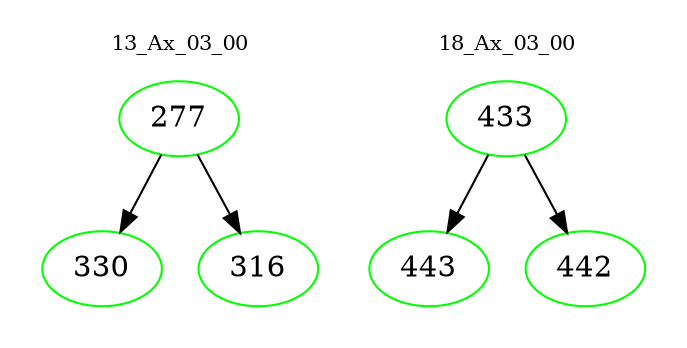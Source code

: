 digraph{
subgraph cluster_0 {
color = white
label = "13_Ax_03_00";
fontsize=10;
T0_277 [label="277", color="green"]
T0_277 -> T0_330 [color="black"]
T0_330 [label="330", color="green"]
T0_277 -> T0_316 [color="black"]
T0_316 [label="316", color="green"]
}
subgraph cluster_1 {
color = white
label = "18_Ax_03_00";
fontsize=10;
T1_433 [label="433", color="green"]
T1_433 -> T1_443 [color="black"]
T1_443 [label="443", color="green"]
T1_433 -> T1_442 [color="black"]
T1_442 [label="442", color="green"]
}
}
